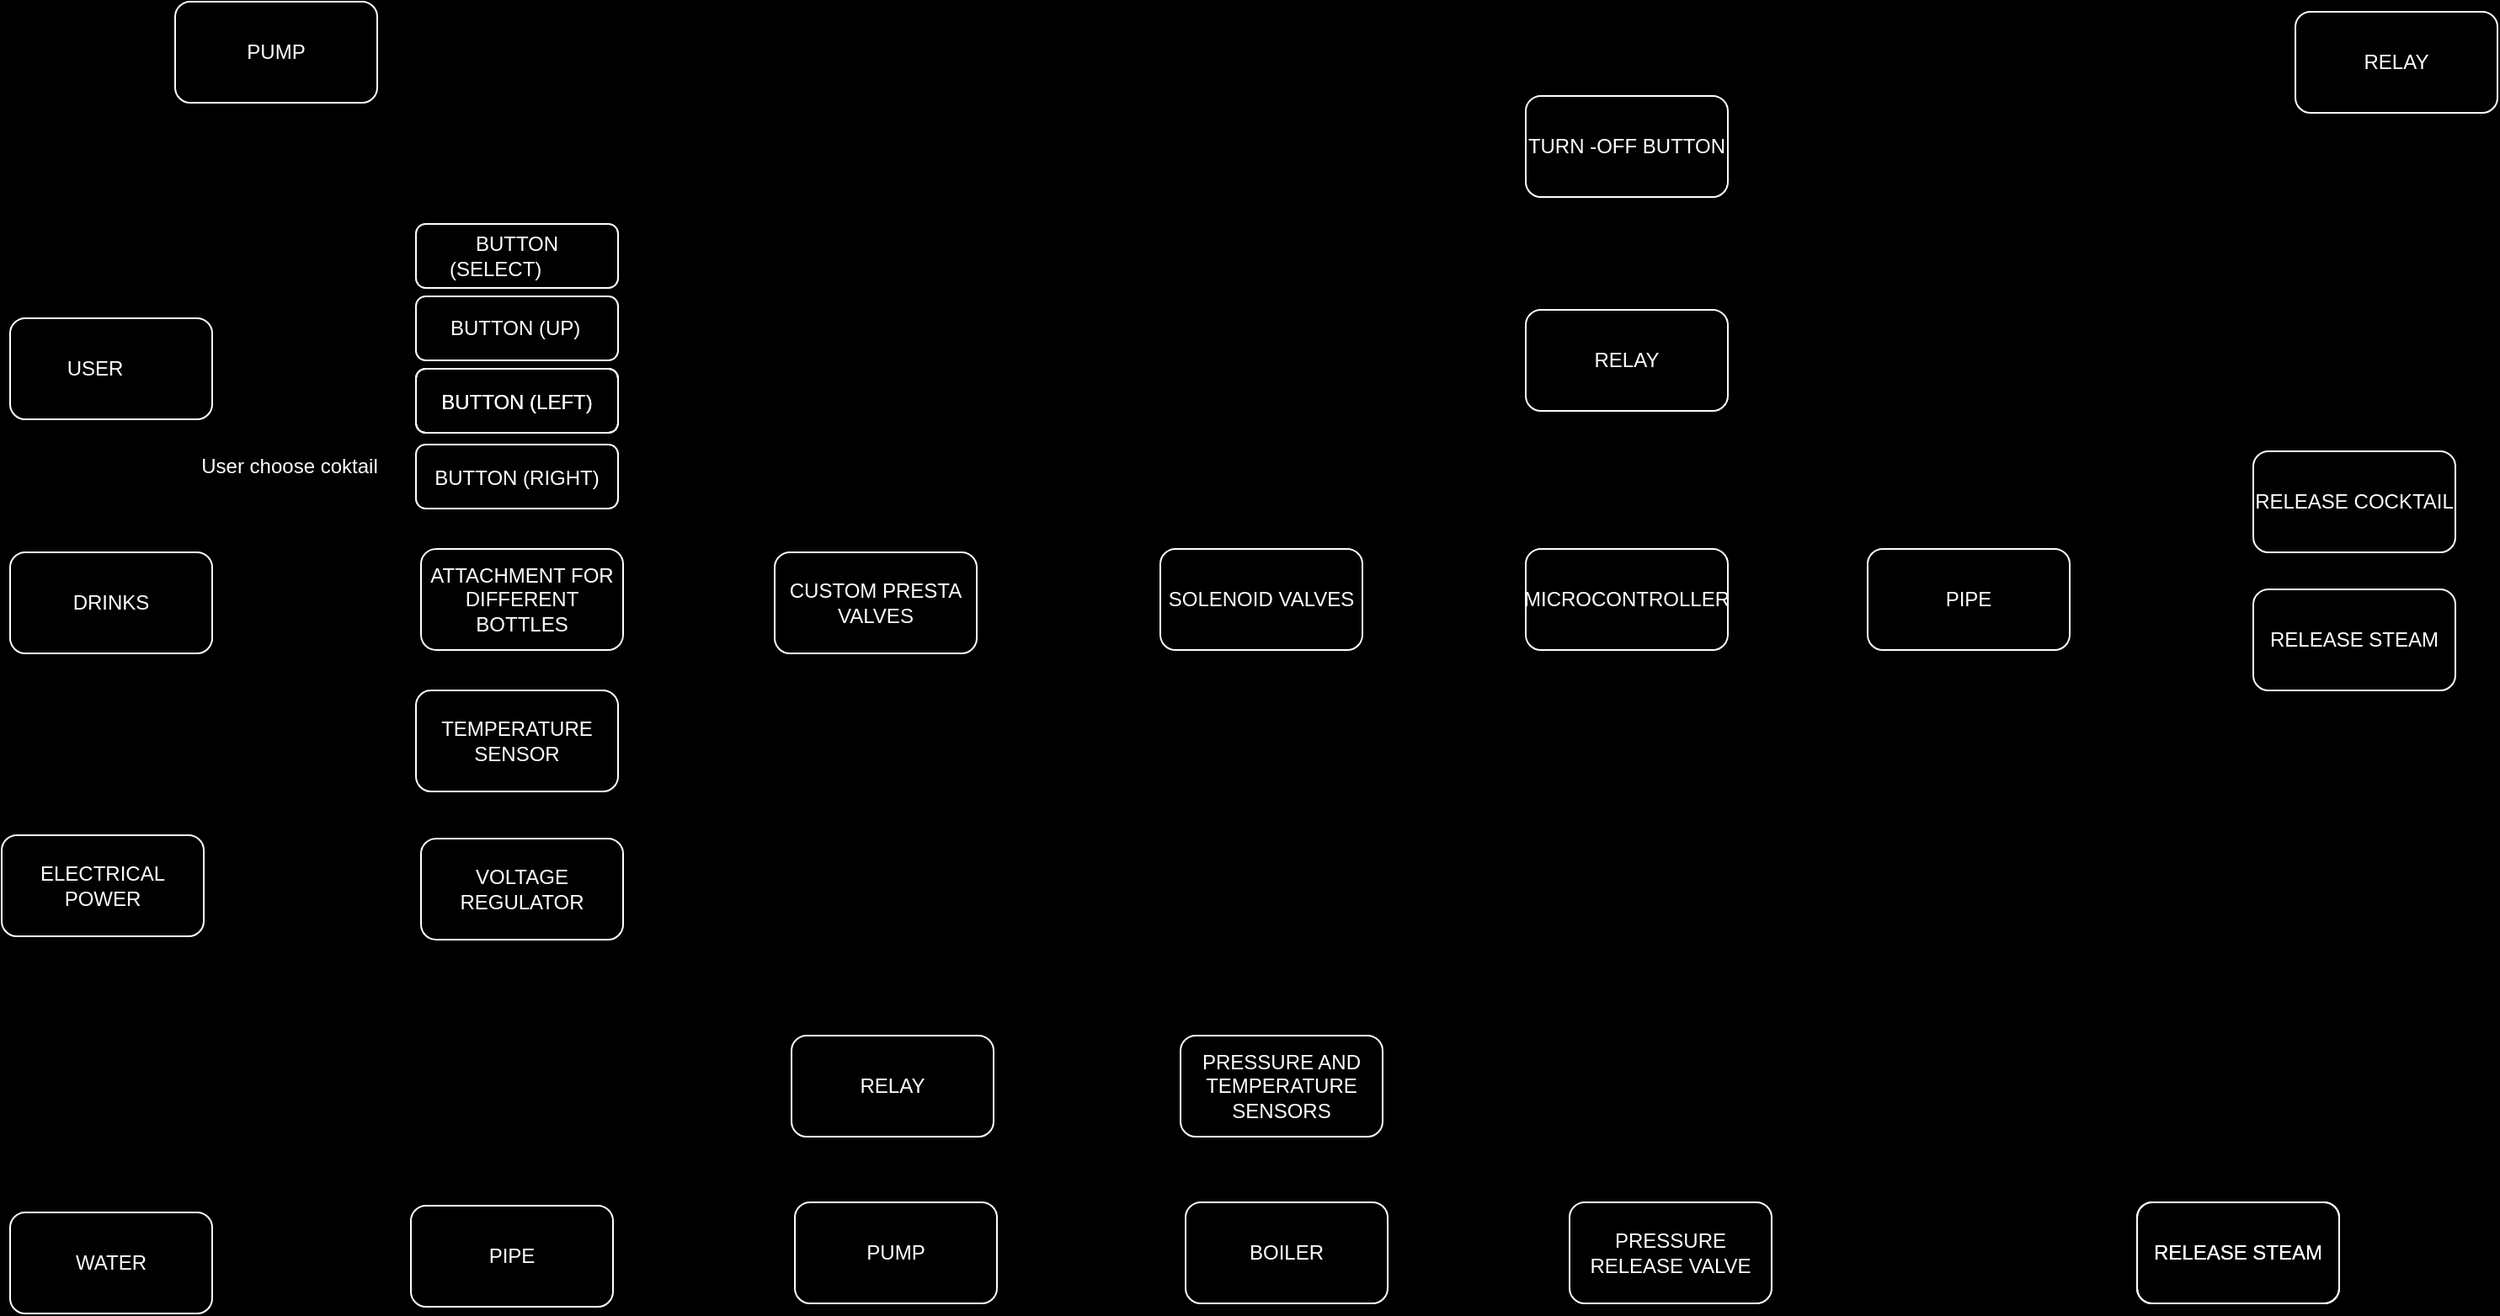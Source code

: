 <mxfile version="22.0.8" type="github">
  <diagram name="Page-1" id="wvBw6cIrtbNWeugEI8Je">
    <mxGraphModel dx="1687" dy="929" grid="0" gridSize="10" guides="1" tooltips="1" connect="1" arrows="1" fold="1" page="1" pageScale="1" pageWidth="3000" pageHeight="1200" background="#000000" math="0" shadow="0">
      <root>
        <mxCell id="0" />
        <mxCell id="1" parent="0" />
        <mxCell id="wRuJeH3qIURJGb9_1jIo-2" value="" style="rounded=1;whiteSpace=wrap;html=1;fillColor=none;" vertex="1" parent="1">
          <mxGeometry x="74" y="95" width="120" height="60" as="geometry" />
        </mxCell>
        <mxCell id="wRuJeH3qIURJGb9_1jIo-4" value="" style="rounded=1;whiteSpace=wrap;html=1;fillColor=none;" vertex="1" parent="1">
          <mxGeometry x="148" y="109" width="120" height="60" as="geometry" />
        </mxCell>
        <mxCell id="wRuJeH3qIURJGb9_1jIo-43" value="USER&lt;span style=&quot;white-space: pre;&quot;&gt;&#x9;&lt;/span&gt;&lt;br&gt;" style="rounded=1;html=1;strokeColor=#FFFFFF;align=center;verticalAlign=middle;fontFamily=Helvetica;fontSize=12;fontColor=#FFFFFF;fillColor=none;" vertex="1" parent="1">
          <mxGeometry x="18" y="270" width="120" height="60" as="geometry" />
        </mxCell>
        <mxCell id="wRuJeH3qIURJGb9_1jIo-50" value="BUTTON (SELECT)&lt;span style=&quot;white-space: pre;&quot;&gt;&#x9;&lt;/span&gt;" style="rounded=1;html=1;strokeColor=#FFFFFF;align=center;verticalAlign=middle;fontFamily=Helvetica;fontSize=12;fontColor=#FFFFFF;fillColor=none;whiteSpace=wrap;" vertex="1" parent="1">
          <mxGeometry x="259" y="214" width="120" height="38" as="geometry" />
        </mxCell>
        <mxCell id="wRuJeH3qIURJGb9_1jIo-51" value="BUTTON (LEFT)" style="rounded=1;strokeColor=#FFFFFF;align=center;verticalAlign=middle;fontFamily=Helvetica;fontSize=12;fontColor=#FFFFFF;fillColor=none;" vertex="1" parent="1">
          <mxGeometry x="259" y="300" width="120" height="38" as="geometry" />
        </mxCell>
        <mxCell id="wRuJeH3qIURJGb9_1jIo-52" value="BUTTON (UP)&lt;span style=&quot;white-space: pre;&quot;&gt;&#x9;&lt;/span&gt;" style="rounded=1;html=1;strokeColor=#FFFFFF;align=center;verticalAlign=middle;fontFamily=Helvetica;fontSize=12;fontColor=#FFFFFF;fillColor=none;" vertex="1" parent="1">
          <mxGeometry x="259" y="257" width="120" height="38" as="geometry" />
        </mxCell>
        <mxCell id="wRuJeH3qIURJGb9_1jIo-55" value="BUTTON (LEFT)" style="rounded=1;strokeColor=#FFFFFF;align=center;verticalAlign=middle;fontFamily=Helvetica;fontSize=12;fontColor=#FFFFFF;fillColor=none;" vertex="1" parent="1">
          <mxGeometry x="259" y="300" width="120" height="38" as="geometry" />
        </mxCell>
        <mxCell id="wRuJeH3qIURJGb9_1jIo-56" value="BUTTON (RIGHT)" style="rounded=1;strokeColor=#FFFFFF;align=center;verticalAlign=middle;fontFamily=Helvetica;fontSize=12;fontColor=#FFFFFF;fillColor=none;" vertex="1" parent="1">
          <mxGeometry x="259" y="345" width="120" height="38" as="geometry" />
        </mxCell>
        <mxCell id="wRuJeH3qIURJGb9_1jIo-57" value="User choose coktail&#xa;" style="text;strokeColor=none;fillColor=none;align=center;verticalAlign=middle;rounded=0;fontSize=12;fontFamily=Helvetica;fontColor=#FFFFFF;" vertex="1" parent="1">
          <mxGeometry x="154" y="349" width="60" height="30" as="geometry" />
        </mxCell>
        <mxCell id="wRuJeH3qIURJGb9_1jIo-60" value="DRINKS&lt;br&gt;" style="rounded=1;whiteSpace=wrap;html=1;align=center;verticalAlign=middle;fontFamily=Helvetica;fontSize=12;fontColor=#FFFFFF;fillColor=none;gradientColor=none;strokeColor=#FFFFFF;" vertex="1" parent="1">
          <mxGeometry x="18" y="409" width="120" height="60" as="geometry" />
        </mxCell>
        <mxCell id="wRuJeH3qIURJGb9_1jIo-61" value="SOLENOID VALVES" style="rounded=1;whiteSpace=wrap;html=1;align=center;verticalAlign=middle;fontFamily=Helvetica;fontSize=12;fontColor=#FFFFFF;fillColor=none;gradientColor=none;strokeColor=#FFFFFF;" vertex="1" parent="1">
          <mxGeometry x="701" y="407" width="120" height="60" as="geometry" />
        </mxCell>
        <mxCell id="wRuJeH3qIURJGb9_1jIo-62" value="CUSTOM PRESTA VALVES" style="rounded=1;whiteSpace=wrap;html=1;align=center;verticalAlign=middle;fontFamily=Helvetica;fontSize=12;fontColor=#FFFFFF;fillColor=none;gradientColor=none;strokeColor=#FFFFFF;" vertex="1" parent="1">
          <mxGeometry x="472" y="409" width="120" height="60" as="geometry" />
        </mxCell>
        <mxCell id="wRuJeH3qIURJGb9_1jIo-63" value="ATTACHMENT FOR DIFFERENT BOTTLES" style="rounded=1;whiteSpace=wrap;html=1;align=center;verticalAlign=middle;fontFamily=Helvetica;fontSize=12;fontColor=#FFFFFF;fillColor=none;gradientColor=none;strokeColor=#FFFFFF;" vertex="1" parent="1">
          <mxGeometry x="262" y="407" width="120" height="60" as="geometry" />
        </mxCell>
        <mxCell id="wRuJeH3qIURJGb9_1jIo-64" value="PUMP" style="rounded=1;whiteSpace=wrap;html=1;align=center;verticalAlign=middle;fontFamily=Helvetica;fontSize=12;fontColor=#FFFFFF;fillColor=none;gradientColor=none;strokeColor=#FFFFFF;" vertex="1" parent="1">
          <mxGeometry x="116" y="82" width="120" height="60" as="geometry" />
        </mxCell>
        <mxCell id="wRuJeH3qIURJGb9_1jIo-65" value="PIPE" style="rounded=1;whiteSpace=wrap;html=1;align=center;verticalAlign=middle;fontFamily=Helvetica;fontSize=12;fontColor=#FFFFFF;fillColor=none;gradientColor=none;strokeColor=#FFFFFF;" vertex="1" parent="1">
          <mxGeometry x="256" y="797" width="120" height="60" as="geometry" />
        </mxCell>
        <mxCell id="wRuJeH3qIURJGb9_1jIo-66" value="RELEASE STEAM" style="rounded=1;whiteSpace=wrap;html=1;align=center;verticalAlign=middle;fontFamily=Helvetica;fontSize=12;fontColor=#FFFFFF;fillColor=none;gradientColor=none;strokeColor=#FFFFFF;" vertex="1" parent="1">
          <mxGeometry x="1281" y="795" width="120" height="60" as="geometry" />
        </mxCell>
        <mxCell id="wRuJeH3qIURJGb9_1jIo-67" value="PIPE" style="rounded=1;whiteSpace=wrap;html=1;align=center;verticalAlign=middle;fontFamily=Helvetica;fontSize=12;fontColor=#FFFFFF;fillColor=none;gradientColor=none;strokeColor=#FFFFFF;" vertex="1" parent="1">
          <mxGeometry x="1121" y="407" width="120" height="60" as="geometry" />
        </mxCell>
        <mxCell id="wRuJeH3qIURJGb9_1jIo-68" value="RELEASE COCKTAIL" style="rounded=1;whiteSpace=wrap;html=1;align=center;verticalAlign=middle;fontFamily=Helvetica;fontSize=12;fontColor=#FFFFFF;fillColor=none;gradientColor=none;strokeColor=#FFFFFF;" vertex="1" parent="1">
          <mxGeometry x="1350" y="349" width="120" height="60" as="geometry" />
        </mxCell>
        <mxCell id="wRuJeH3qIURJGb9_1jIo-69" value="VOLTAGE REGULATOR" style="rounded=1;whiteSpace=wrap;html=1;align=center;verticalAlign=middle;fontFamily=Helvetica;fontSize=12;fontColor=#FFFFFF;fillColor=none;gradientColor=none;strokeColor=#FFFFFF;" vertex="1" parent="1">
          <mxGeometry x="262" y="579" width="120" height="60" as="geometry" />
        </mxCell>
        <mxCell id="wRuJeH3qIURJGb9_1jIo-70" value="RELEASE STEAM" style="rounded=1;whiteSpace=wrap;html=1;align=center;verticalAlign=middle;fontFamily=Helvetica;fontSize=12;fontColor=#FFFFFF;fillColor=none;gradientColor=none;strokeColor=#FFFFFF;" vertex="1" parent="1">
          <mxGeometry x="1350" y="431" width="120" height="60" as="geometry" />
        </mxCell>
        <mxCell id="wRuJeH3qIURJGb9_1jIo-71" value="PRESSURE AND TEMPERATURE SENSORS" style="rounded=1;whiteSpace=wrap;html=1;align=center;verticalAlign=middle;fontFamily=Helvetica;fontSize=12;fontColor=#FFFFFF;fillColor=none;gradientColor=none;strokeColor=#FFFFFF;" vertex="1" parent="1">
          <mxGeometry x="713" y="696" width="120" height="60" as="geometry" />
        </mxCell>
        <mxCell id="wRuJeH3qIURJGb9_1jIo-72" value="BOILER" style="rounded=1;whiteSpace=wrap;html=1;align=center;verticalAlign=middle;fontFamily=Helvetica;fontSize=12;fontColor=#FFFFFF;fillColor=none;gradientColor=none;strokeColor=#FFFFFF;" vertex="1" parent="1">
          <mxGeometry x="716" y="795" width="120" height="60" as="geometry" />
        </mxCell>
        <mxCell id="wRuJeH3qIURJGb9_1jIo-73" value="TEMPERATURE SENSOR" style="rounded=1;whiteSpace=wrap;html=1;align=center;verticalAlign=middle;fontFamily=Helvetica;fontSize=12;fontColor=#FFFFFF;fillColor=none;gradientColor=none;strokeColor=#FFFFFF;" vertex="1" parent="1">
          <mxGeometry x="259" y="491" width="120" height="60" as="geometry" />
        </mxCell>
        <mxCell id="wRuJeH3qIURJGb9_1jIo-74" value="ELECTRICAL POWER" style="rounded=1;whiteSpace=wrap;html=1;align=center;verticalAlign=middle;fontFamily=Helvetica;fontSize=12;fontColor=#FFFFFF;fillColor=none;gradientColor=none;strokeColor=#FFFFFF;" vertex="1" parent="1">
          <mxGeometry x="13" y="577" width="120" height="60" as="geometry" />
        </mxCell>
        <mxCell id="wRuJeH3qIURJGb9_1jIo-75" value="WATER" style="rounded=1;whiteSpace=wrap;html=1;align=center;verticalAlign=middle;fontFamily=Helvetica;fontSize=12;fontColor=#FFFFFF;fillColor=none;gradientColor=none;strokeColor=#FFFFFF;" vertex="1" parent="1">
          <mxGeometry x="18" y="801" width="120" height="60" as="geometry" />
        </mxCell>
        <mxCell id="wRuJeH3qIURJGb9_1jIo-76" value="RELAY" style="rounded=1;whiteSpace=wrap;html=1;align=center;verticalAlign=middle;fontFamily=Helvetica;fontSize=12;fontColor=#FFFFFF;fillColor=none;gradientColor=none;strokeColor=#FFFFFF;" vertex="1" parent="1">
          <mxGeometry x="482" y="696" width="120" height="60" as="geometry" />
        </mxCell>
        <mxCell id="wRuJeH3qIURJGb9_1jIo-77" value="RELAY" style="rounded=1;whiteSpace=wrap;html=1;align=center;verticalAlign=middle;fontFamily=Helvetica;fontSize=12;fontColor=#FFFFFF;fillColor=none;gradientColor=none;strokeColor=#FFFFFF;" vertex="1" parent="1">
          <mxGeometry x="918" y="265" width="120" height="60" as="geometry" />
        </mxCell>
        <mxCell id="wRuJeH3qIURJGb9_1jIo-78" value="RELAY" style="rounded=1;whiteSpace=wrap;html=1;align=center;verticalAlign=middle;fontFamily=Helvetica;fontSize=12;fontColor=#FFFFFF;fillColor=none;gradientColor=none;strokeColor=#FFFFFF;" vertex="1" parent="1">
          <mxGeometry x="1375" y="88" width="120" height="60" as="geometry" />
        </mxCell>
        <mxCell id="wRuJeH3qIURJGb9_1jIo-79" value="RELEASE STEAM" style="rounded=1;whiteSpace=wrap;html=1;align=center;verticalAlign=middle;fontFamily=Helvetica;fontSize=12;fontColor=#FFFFFF;fillColor=none;gradientColor=none;strokeColor=#FFFFFF;" vertex="1" parent="1">
          <mxGeometry x="1281" y="795" width="120" height="60" as="geometry" />
        </mxCell>
        <mxCell id="wRuJeH3qIURJGb9_1jIo-80" value="MICROCONTROLLER" style="rounded=1;whiteSpace=wrap;html=1;align=center;verticalAlign=middle;fontFamily=Helvetica;fontSize=12;fontColor=#FFFFFF;fillColor=none;gradientColor=none;strokeColor=#FFFFFF;" vertex="1" parent="1">
          <mxGeometry x="918" y="407" width="120" height="60" as="geometry" />
        </mxCell>
        <mxCell id="wRuJeH3qIURJGb9_1jIo-81" value="PUMP" style="rounded=1;whiteSpace=wrap;html=1;align=center;verticalAlign=middle;fontFamily=Helvetica;fontSize=12;fontColor=#FFFFFF;fillColor=none;gradientColor=none;strokeColor=#FFFFFF;" vertex="1" parent="1">
          <mxGeometry x="484" y="795" width="120" height="60" as="geometry" />
        </mxCell>
        <mxCell id="wRuJeH3qIURJGb9_1jIo-82" value="TURN -OFF BUTTON" style="rounded=1;whiteSpace=wrap;html=1;align=center;verticalAlign=middle;fontFamily=Helvetica;fontSize=12;fontColor=#FFFFFF;fillColor=none;gradientColor=none;strokeColor=#FFFFFF;" vertex="1" parent="1">
          <mxGeometry x="918" y="138" width="120" height="60" as="geometry" />
        </mxCell>
        <mxCell id="wRuJeH3qIURJGb9_1jIo-83" value="PRESSURE RELEASE VALVE" style="rounded=1;whiteSpace=wrap;html=1;align=center;verticalAlign=middle;fontFamily=Helvetica;fontSize=12;fontColor=#FFFFFF;fillColor=none;gradientColor=none;strokeColor=#FFFFFF;" vertex="1" parent="1">
          <mxGeometry x="944" y="795" width="120" height="60" as="geometry" />
        </mxCell>
      </root>
    </mxGraphModel>
  </diagram>
</mxfile>

